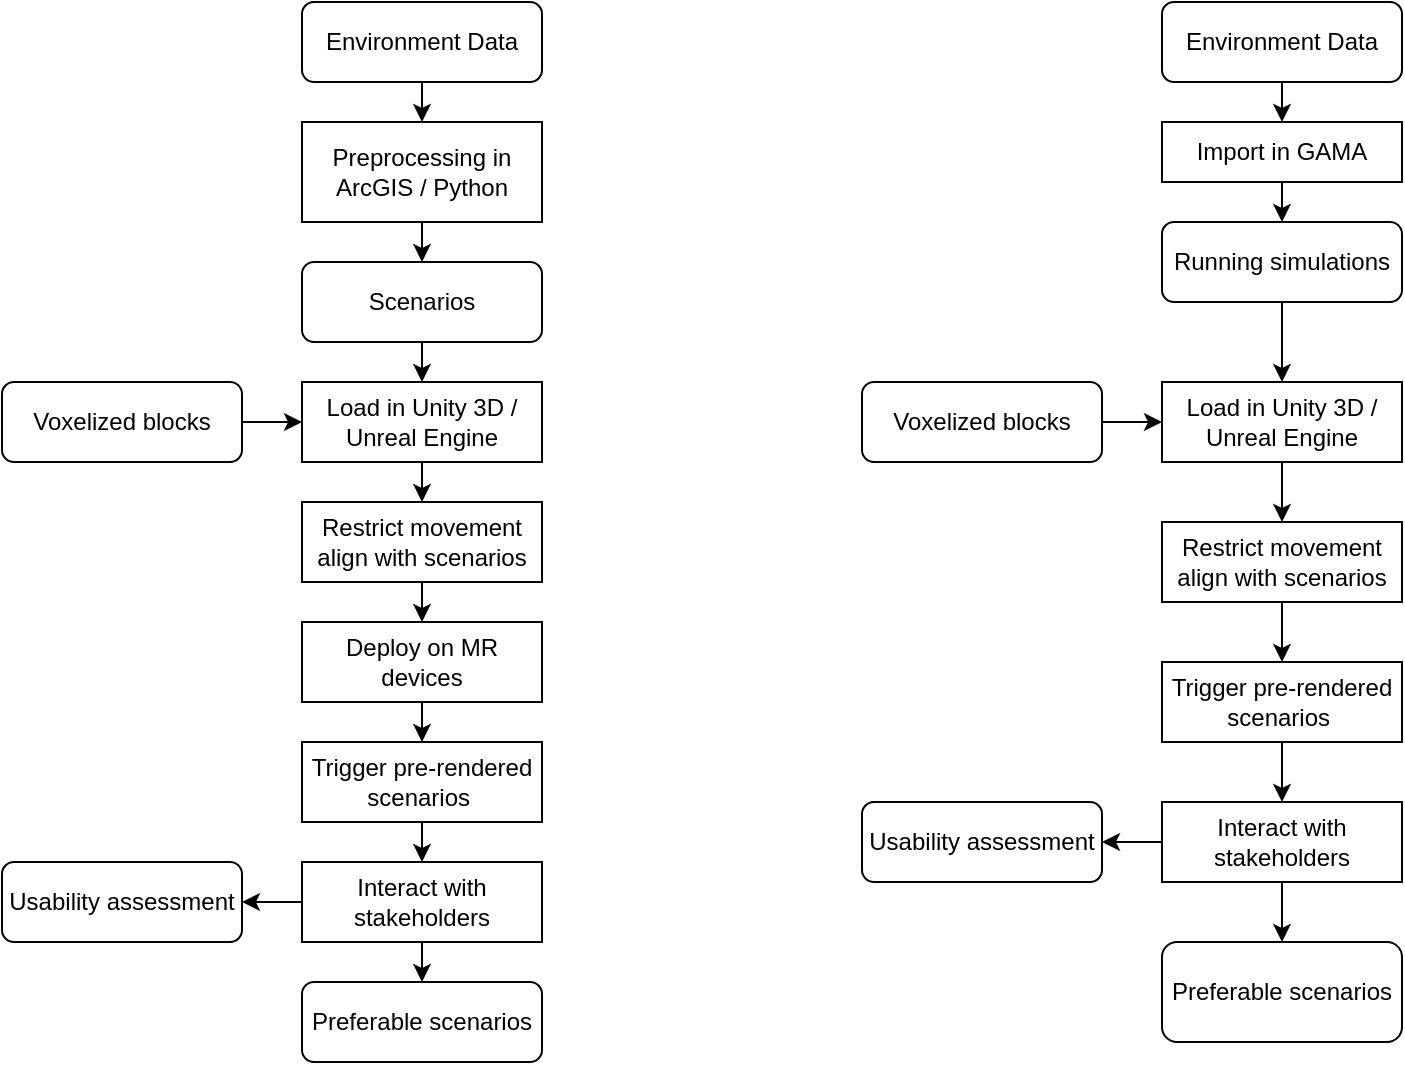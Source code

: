 <mxfile version="22.1.18" type="github">
  <diagram id="C5RBs43oDa-KdzZeNtuy" name="Page-1">
    <mxGraphModel dx="441" dy="961" grid="1" gridSize="10" guides="1" tooltips="1" connect="1" arrows="1" fold="1" page="1" pageScale="1" pageWidth="827" pageHeight="1169" math="0" shadow="0">
      <root>
        <mxCell id="WIyWlLk6GJQsqaUBKTNV-0" />
        <mxCell id="WIyWlLk6GJQsqaUBKTNV-1" parent="WIyWlLk6GJQsqaUBKTNV-0" />
        <mxCell id="jLVxl9fpQNDpoja-MJB7-1" style="edgeStyle=orthogonalEdgeStyle;rounded=0;orthogonalLoop=1;jettySize=auto;html=1;exitX=0.5;exitY=1;exitDx=0;exitDy=0;entryX=0.5;entryY=0;entryDx=0;entryDy=0;" edge="1" parent="WIyWlLk6GJQsqaUBKTNV-1" source="WIyWlLk6GJQsqaUBKTNV-3" target="jLVxl9fpQNDpoja-MJB7-0">
          <mxGeometry relative="1" as="geometry" />
        </mxCell>
        <mxCell id="WIyWlLk6GJQsqaUBKTNV-3" value="Environment Data" style="rounded=1;whiteSpace=wrap;html=1;fontSize=12;glass=0;strokeWidth=1;shadow=0;" parent="WIyWlLk6GJQsqaUBKTNV-1" vertex="1">
          <mxGeometry x="180" y="80" width="120" height="40" as="geometry" />
        </mxCell>
        <mxCell id="jLVxl9fpQNDpoja-MJB7-5" style="edgeStyle=orthogonalEdgeStyle;rounded=0;orthogonalLoop=1;jettySize=auto;html=1;exitX=0.5;exitY=1;exitDx=0;exitDy=0;entryX=0.5;entryY=0;entryDx=0;entryDy=0;" edge="1" parent="WIyWlLk6GJQsqaUBKTNV-1" source="jLVxl9fpQNDpoja-MJB7-0" target="jLVxl9fpQNDpoja-MJB7-4">
          <mxGeometry relative="1" as="geometry" />
        </mxCell>
        <mxCell id="jLVxl9fpQNDpoja-MJB7-0" value="Preprocessing in ArcGIS / Python" style="rounded=0;whiteSpace=wrap;html=1;" vertex="1" parent="WIyWlLk6GJQsqaUBKTNV-1">
          <mxGeometry x="180" y="140" width="120" height="50" as="geometry" />
        </mxCell>
        <mxCell id="jLVxl9fpQNDpoja-MJB7-10" style="edgeStyle=orthogonalEdgeStyle;rounded=0;orthogonalLoop=1;jettySize=auto;html=1;exitX=0.5;exitY=1;exitDx=0;exitDy=0;entryX=0.5;entryY=0;entryDx=0;entryDy=0;" edge="1" parent="WIyWlLk6GJQsqaUBKTNV-1" source="jLVxl9fpQNDpoja-MJB7-2" target="jLVxl9fpQNDpoja-MJB7-7">
          <mxGeometry relative="1" as="geometry" />
        </mxCell>
        <mxCell id="jLVxl9fpQNDpoja-MJB7-2" value="Load in Unity 3D / Unreal Engine" style="rounded=0;whiteSpace=wrap;html=1;" vertex="1" parent="WIyWlLk6GJQsqaUBKTNV-1">
          <mxGeometry x="180" y="270" width="120" height="40" as="geometry" />
        </mxCell>
        <mxCell id="jLVxl9fpQNDpoja-MJB7-6" style="edgeStyle=orthogonalEdgeStyle;rounded=0;orthogonalLoop=1;jettySize=auto;html=1;exitX=0.5;exitY=1;exitDx=0;exitDy=0;entryX=0.5;entryY=0;entryDx=0;entryDy=0;" edge="1" parent="WIyWlLk6GJQsqaUBKTNV-1" source="jLVxl9fpQNDpoja-MJB7-4" target="jLVxl9fpQNDpoja-MJB7-2">
          <mxGeometry relative="1" as="geometry" />
        </mxCell>
        <mxCell id="jLVxl9fpQNDpoja-MJB7-4" value="Scenarios" style="rounded=1;whiteSpace=wrap;html=1;" vertex="1" parent="WIyWlLk6GJQsqaUBKTNV-1">
          <mxGeometry x="180" y="210" width="120" height="40" as="geometry" />
        </mxCell>
        <mxCell id="jLVxl9fpQNDpoja-MJB7-40" style="edgeStyle=orthogonalEdgeStyle;rounded=0;orthogonalLoop=1;jettySize=auto;html=1;exitX=0.5;exitY=1;exitDx=0;exitDy=0;entryX=0.5;entryY=0;entryDx=0;entryDy=0;" edge="1" parent="WIyWlLk6GJQsqaUBKTNV-1" source="jLVxl9fpQNDpoja-MJB7-7" target="jLVxl9fpQNDpoja-MJB7-39">
          <mxGeometry relative="1" as="geometry" />
        </mxCell>
        <mxCell id="jLVxl9fpQNDpoja-MJB7-7" value="Restrict movement align with scenarios" style="rounded=0;whiteSpace=wrap;html=1;" vertex="1" parent="WIyWlLk6GJQsqaUBKTNV-1">
          <mxGeometry x="180" y="330" width="120" height="40" as="geometry" />
        </mxCell>
        <mxCell id="jLVxl9fpQNDpoja-MJB7-9" style="edgeStyle=orthogonalEdgeStyle;rounded=0;orthogonalLoop=1;jettySize=auto;html=1;exitX=1;exitY=0.5;exitDx=0;exitDy=0;entryX=0;entryY=0.5;entryDx=0;entryDy=0;" edge="1" parent="WIyWlLk6GJQsqaUBKTNV-1" source="jLVxl9fpQNDpoja-MJB7-8" target="jLVxl9fpQNDpoja-MJB7-2">
          <mxGeometry relative="1" as="geometry" />
        </mxCell>
        <mxCell id="jLVxl9fpQNDpoja-MJB7-8" value="Voxelized blocks" style="rounded=1;whiteSpace=wrap;html=1;" vertex="1" parent="WIyWlLk6GJQsqaUBKTNV-1">
          <mxGeometry x="30" y="270" width="120" height="40" as="geometry" />
        </mxCell>
        <mxCell id="jLVxl9fpQNDpoja-MJB7-15" style="edgeStyle=orthogonalEdgeStyle;rounded=0;orthogonalLoop=1;jettySize=auto;html=1;exitX=0.5;exitY=1;exitDx=0;exitDy=0;entryX=0.5;entryY=0;entryDx=0;entryDy=0;" edge="1" parent="WIyWlLk6GJQsqaUBKTNV-1" source="jLVxl9fpQNDpoja-MJB7-11" target="jLVxl9fpQNDpoja-MJB7-14">
          <mxGeometry relative="1" as="geometry" />
        </mxCell>
        <mxCell id="jLVxl9fpQNDpoja-MJB7-11" value="Trigger pre-rendered scenarios&amp;nbsp;" style="rounded=0;whiteSpace=wrap;html=1;" vertex="1" parent="WIyWlLk6GJQsqaUBKTNV-1">
          <mxGeometry x="180" y="450" width="120" height="40" as="geometry" />
        </mxCell>
        <mxCell id="jLVxl9fpQNDpoja-MJB7-17" style="edgeStyle=orthogonalEdgeStyle;rounded=0;orthogonalLoop=1;jettySize=auto;html=1;exitX=0.5;exitY=1;exitDx=0;exitDy=0;entryX=0.5;entryY=0;entryDx=0;entryDy=0;" edge="1" parent="WIyWlLk6GJQsqaUBKTNV-1" source="jLVxl9fpQNDpoja-MJB7-14" target="jLVxl9fpQNDpoja-MJB7-16">
          <mxGeometry relative="1" as="geometry" />
        </mxCell>
        <mxCell id="jLVxl9fpQNDpoja-MJB7-43" style="edgeStyle=orthogonalEdgeStyle;rounded=0;orthogonalLoop=1;jettySize=auto;html=1;exitX=0;exitY=0.5;exitDx=0;exitDy=0;entryX=1;entryY=0.5;entryDx=0;entryDy=0;" edge="1" parent="WIyWlLk6GJQsqaUBKTNV-1" source="jLVxl9fpQNDpoja-MJB7-14" target="jLVxl9fpQNDpoja-MJB7-18">
          <mxGeometry relative="1" as="geometry" />
        </mxCell>
        <mxCell id="jLVxl9fpQNDpoja-MJB7-14" value="Interact with stakeholders" style="rounded=0;whiteSpace=wrap;html=1;" vertex="1" parent="WIyWlLk6GJQsqaUBKTNV-1">
          <mxGeometry x="180" y="510" width="120" height="40" as="geometry" />
        </mxCell>
        <mxCell id="jLVxl9fpQNDpoja-MJB7-16" value="Preferable scenarios" style="rounded=1;whiteSpace=wrap;html=1;" vertex="1" parent="WIyWlLk6GJQsqaUBKTNV-1">
          <mxGeometry x="180" y="570" width="120" height="40" as="geometry" />
        </mxCell>
        <mxCell id="jLVxl9fpQNDpoja-MJB7-18" value="Usability assessment" style="rounded=1;whiteSpace=wrap;html=1;" vertex="1" parent="WIyWlLk6GJQsqaUBKTNV-1">
          <mxGeometry x="30" y="510" width="120" height="40" as="geometry" />
        </mxCell>
        <mxCell id="jLVxl9fpQNDpoja-MJB7-20" style="edgeStyle=orthogonalEdgeStyle;rounded=0;orthogonalLoop=1;jettySize=auto;html=1;exitX=0.5;exitY=1;exitDx=0;exitDy=0;entryX=0.5;entryY=0;entryDx=0;entryDy=0;" edge="1" parent="WIyWlLk6GJQsqaUBKTNV-1" source="jLVxl9fpQNDpoja-MJB7-21" target="jLVxl9fpQNDpoja-MJB7-23">
          <mxGeometry relative="1" as="geometry" />
        </mxCell>
        <mxCell id="jLVxl9fpQNDpoja-MJB7-21" value="Environment Data" style="rounded=1;whiteSpace=wrap;html=1;fontSize=12;glass=0;strokeWidth=1;shadow=0;" vertex="1" parent="WIyWlLk6GJQsqaUBKTNV-1">
          <mxGeometry x="610" y="80" width="120" height="40" as="geometry" />
        </mxCell>
        <mxCell id="jLVxl9fpQNDpoja-MJB7-22" style="edgeStyle=orthogonalEdgeStyle;rounded=0;orthogonalLoop=1;jettySize=auto;html=1;exitX=0.5;exitY=1;exitDx=0;exitDy=0;entryX=0.5;entryY=0;entryDx=0;entryDy=0;" edge="1" parent="WIyWlLk6GJQsqaUBKTNV-1" source="jLVxl9fpQNDpoja-MJB7-23" target="jLVxl9fpQNDpoja-MJB7-27">
          <mxGeometry relative="1" as="geometry" />
        </mxCell>
        <mxCell id="jLVxl9fpQNDpoja-MJB7-23" value="Import in GAMA" style="rounded=0;whiteSpace=wrap;html=1;" vertex="1" parent="WIyWlLk6GJQsqaUBKTNV-1">
          <mxGeometry x="610" y="140" width="120" height="30" as="geometry" />
        </mxCell>
        <mxCell id="jLVxl9fpQNDpoja-MJB7-24" style="edgeStyle=orthogonalEdgeStyle;rounded=0;orthogonalLoop=1;jettySize=auto;html=1;exitX=0.5;exitY=1;exitDx=0;exitDy=0;entryX=0.5;entryY=0;entryDx=0;entryDy=0;" edge="1" parent="WIyWlLk6GJQsqaUBKTNV-1" source="jLVxl9fpQNDpoja-MJB7-25" target="jLVxl9fpQNDpoja-MJB7-29">
          <mxGeometry relative="1" as="geometry" />
        </mxCell>
        <mxCell id="jLVxl9fpQNDpoja-MJB7-25" value="Load in Unity 3D / Unreal Engine" style="rounded=0;whiteSpace=wrap;html=1;" vertex="1" parent="WIyWlLk6GJQsqaUBKTNV-1">
          <mxGeometry x="610" y="270" width="120" height="40" as="geometry" />
        </mxCell>
        <mxCell id="jLVxl9fpQNDpoja-MJB7-26" style="edgeStyle=orthogonalEdgeStyle;rounded=0;orthogonalLoop=1;jettySize=auto;html=1;exitX=0.5;exitY=1;exitDx=0;exitDy=0;entryX=0.5;entryY=0;entryDx=0;entryDy=0;" edge="1" parent="WIyWlLk6GJQsqaUBKTNV-1" source="jLVxl9fpQNDpoja-MJB7-27" target="jLVxl9fpQNDpoja-MJB7-25">
          <mxGeometry relative="1" as="geometry" />
        </mxCell>
        <mxCell id="jLVxl9fpQNDpoja-MJB7-27" value="Running simulations" style="rounded=1;whiteSpace=wrap;html=1;" vertex="1" parent="WIyWlLk6GJQsqaUBKTNV-1">
          <mxGeometry x="610" y="190" width="120" height="40" as="geometry" />
        </mxCell>
        <mxCell id="jLVxl9fpQNDpoja-MJB7-28" style="edgeStyle=orthogonalEdgeStyle;rounded=0;orthogonalLoop=1;jettySize=auto;html=1;exitX=0.5;exitY=1;exitDx=0;exitDy=0;entryX=0.5;entryY=0;entryDx=0;entryDy=0;" edge="1" parent="WIyWlLk6GJQsqaUBKTNV-1" source="jLVxl9fpQNDpoja-MJB7-29" target="jLVxl9fpQNDpoja-MJB7-33">
          <mxGeometry relative="1" as="geometry" />
        </mxCell>
        <mxCell id="jLVxl9fpQNDpoja-MJB7-29" value="Restrict movement align with scenarios" style="rounded=0;whiteSpace=wrap;html=1;" vertex="1" parent="WIyWlLk6GJQsqaUBKTNV-1">
          <mxGeometry x="610" y="340" width="120" height="40" as="geometry" />
        </mxCell>
        <mxCell id="jLVxl9fpQNDpoja-MJB7-30" style="edgeStyle=orthogonalEdgeStyle;rounded=0;orthogonalLoop=1;jettySize=auto;html=1;exitX=1;exitY=0.5;exitDx=0;exitDy=0;entryX=0;entryY=0.5;entryDx=0;entryDy=0;" edge="1" parent="WIyWlLk6GJQsqaUBKTNV-1" source="jLVxl9fpQNDpoja-MJB7-31" target="jLVxl9fpQNDpoja-MJB7-25">
          <mxGeometry relative="1" as="geometry" />
        </mxCell>
        <mxCell id="jLVxl9fpQNDpoja-MJB7-31" value="Voxelized blocks" style="rounded=1;whiteSpace=wrap;html=1;" vertex="1" parent="WIyWlLk6GJQsqaUBKTNV-1">
          <mxGeometry x="460" y="270" width="120" height="40" as="geometry" />
        </mxCell>
        <mxCell id="jLVxl9fpQNDpoja-MJB7-32" style="edgeStyle=orthogonalEdgeStyle;rounded=0;orthogonalLoop=1;jettySize=auto;html=1;exitX=0.5;exitY=1;exitDx=0;exitDy=0;entryX=0.5;entryY=0;entryDx=0;entryDy=0;" edge="1" parent="WIyWlLk6GJQsqaUBKTNV-1" source="jLVxl9fpQNDpoja-MJB7-33" target="jLVxl9fpQNDpoja-MJB7-36">
          <mxGeometry relative="1" as="geometry" />
        </mxCell>
        <mxCell id="jLVxl9fpQNDpoja-MJB7-33" value="Trigger pre-rendered scenarios&amp;nbsp;" style="rounded=0;whiteSpace=wrap;html=1;" vertex="1" parent="WIyWlLk6GJQsqaUBKTNV-1">
          <mxGeometry x="610" y="410" width="120" height="40" as="geometry" />
        </mxCell>
        <mxCell id="jLVxl9fpQNDpoja-MJB7-34" style="edgeStyle=orthogonalEdgeStyle;rounded=0;orthogonalLoop=1;jettySize=auto;html=1;exitX=0.5;exitY=1;exitDx=0;exitDy=0;entryX=0.5;entryY=0;entryDx=0;entryDy=0;" edge="1" parent="WIyWlLk6GJQsqaUBKTNV-1" source="jLVxl9fpQNDpoja-MJB7-36" target="jLVxl9fpQNDpoja-MJB7-37">
          <mxGeometry relative="1" as="geometry" />
        </mxCell>
        <mxCell id="jLVxl9fpQNDpoja-MJB7-35" style="edgeStyle=orthogonalEdgeStyle;rounded=0;orthogonalLoop=1;jettySize=auto;html=1;exitX=0;exitY=0.5;exitDx=0;exitDy=0;entryX=1;entryY=0.5;entryDx=0;entryDy=0;" edge="1" parent="WIyWlLk6GJQsqaUBKTNV-1" source="jLVxl9fpQNDpoja-MJB7-36" target="jLVxl9fpQNDpoja-MJB7-38">
          <mxGeometry relative="1" as="geometry" />
        </mxCell>
        <mxCell id="jLVxl9fpQNDpoja-MJB7-36" value="Interact with stakeholders" style="rounded=0;whiteSpace=wrap;html=1;" vertex="1" parent="WIyWlLk6GJQsqaUBKTNV-1">
          <mxGeometry x="610" y="480" width="120" height="40" as="geometry" />
        </mxCell>
        <mxCell id="jLVxl9fpQNDpoja-MJB7-37" value="Preferable scenarios" style="rounded=1;whiteSpace=wrap;html=1;" vertex="1" parent="WIyWlLk6GJQsqaUBKTNV-1">
          <mxGeometry x="610" y="550" width="120" height="50" as="geometry" />
        </mxCell>
        <mxCell id="jLVxl9fpQNDpoja-MJB7-38" value="Usability assessment" style="rounded=1;whiteSpace=wrap;html=1;" vertex="1" parent="WIyWlLk6GJQsqaUBKTNV-1">
          <mxGeometry x="460" y="480" width="120" height="40" as="geometry" />
        </mxCell>
        <mxCell id="jLVxl9fpQNDpoja-MJB7-41" style="edgeStyle=orthogonalEdgeStyle;rounded=0;orthogonalLoop=1;jettySize=auto;html=1;exitX=0.5;exitY=1;exitDx=0;exitDy=0;" edge="1" parent="WIyWlLk6GJQsqaUBKTNV-1" source="jLVxl9fpQNDpoja-MJB7-39" target="jLVxl9fpQNDpoja-MJB7-11">
          <mxGeometry relative="1" as="geometry" />
        </mxCell>
        <mxCell id="jLVxl9fpQNDpoja-MJB7-39" value="Deploy on MR devices" style="rounded=0;whiteSpace=wrap;html=1;" vertex="1" parent="WIyWlLk6GJQsqaUBKTNV-1">
          <mxGeometry x="180" y="390" width="120" height="40" as="geometry" />
        </mxCell>
        <mxCell id="jLVxl9fpQNDpoja-MJB7-42" style="edgeStyle=orthogonalEdgeStyle;rounded=0;orthogonalLoop=1;jettySize=auto;html=1;exitX=0.5;exitY=1;exitDx=0;exitDy=0;" edge="1" parent="WIyWlLk6GJQsqaUBKTNV-1" source="jLVxl9fpQNDpoja-MJB7-23" target="jLVxl9fpQNDpoja-MJB7-23">
          <mxGeometry relative="1" as="geometry" />
        </mxCell>
      </root>
    </mxGraphModel>
  </diagram>
</mxfile>
